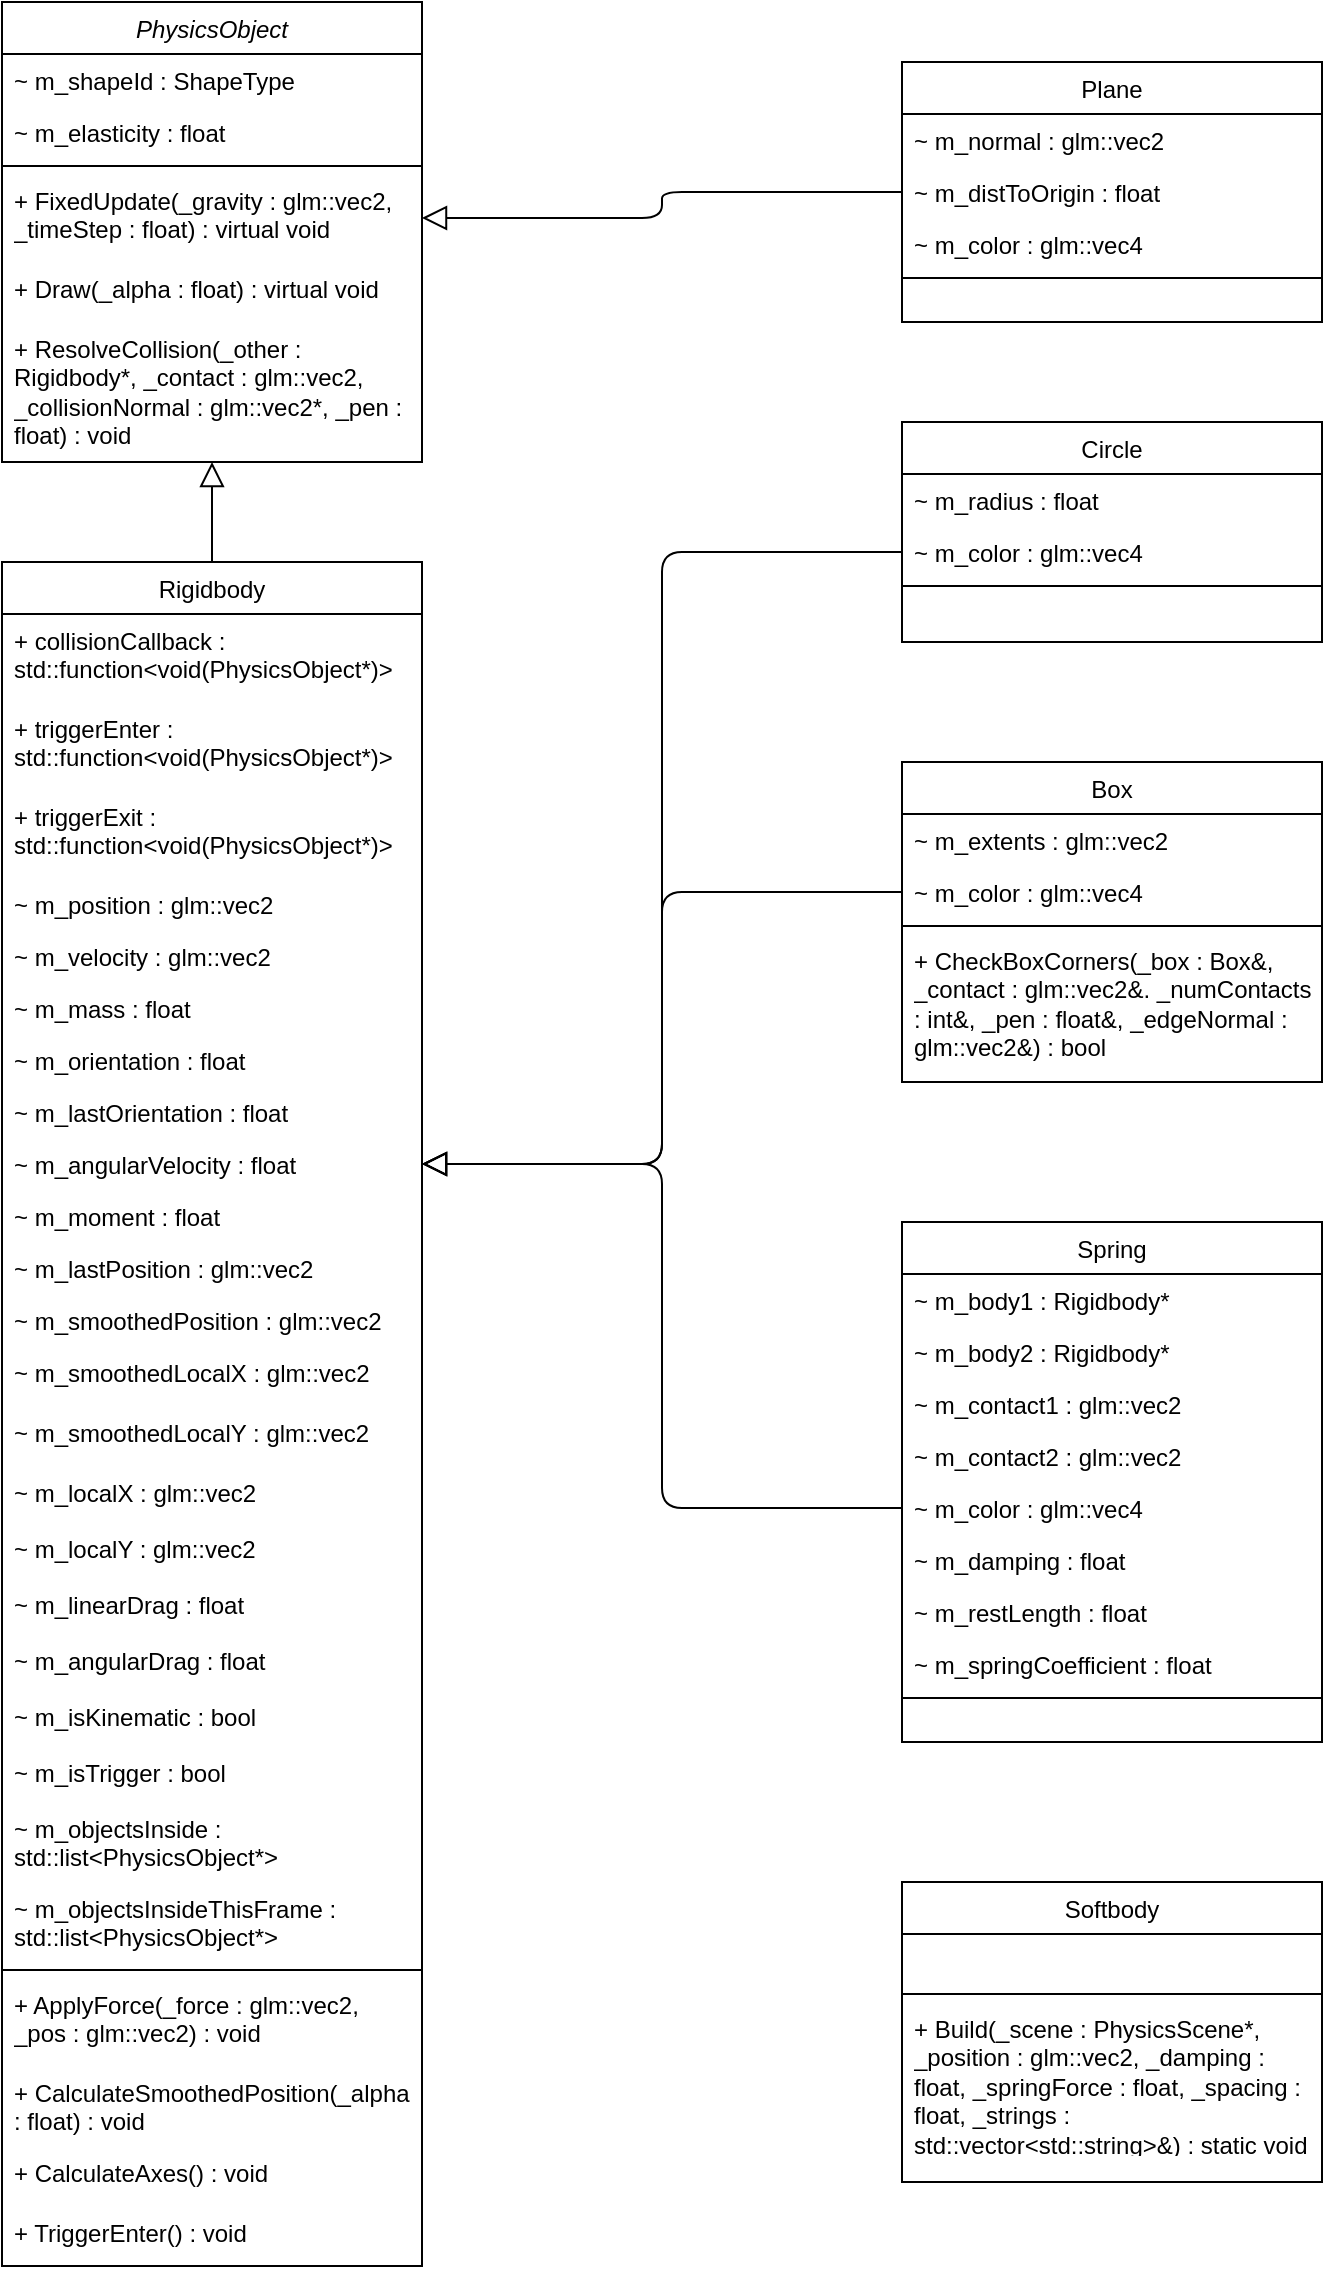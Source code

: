 <mxfile version="20.8.20" type="device"><diagram id="C5RBs43oDa-KdzZeNtuy" name="Page-1"><mxGraphModel dx="1387" dy="836" grid="1" gridSize="10" guides="1" tooltips="1" connect="1" arrows="1" fold="1" page="1" pageScale="1" pageWidth="827" pageHeight="1169" math="0" shadow="0"><root><mxCell id="WIyWlLk6GJQsqaUBKTNV-0"/><mxCell id="WIyWlLk6GJQsqaUBKTNV-1" parent="WIyWlLk6GJQsqaUBKTNV-0"/><mxCell id="zkfFHV4jXpPFQw0GAbJ--0" value="PhysicsObject" style="swimlane;fontStyle=2;align=center;verticalAlign=top;childLayout=stackLayout;horizontal=1;startSize=26;horizontalStack=0;resizeParent=1;resizeLast=0;collapsible=1;marginBottom=0;rounded=0;shadow=0;strokeWidth=1;" parent="WIyWlLk6GJQsqaUBKTNV-1" vertex="1"><mxGeometry x="20" y="20" width="210" height="230" as="geometry"><mxRectangle x="230" y="140" width="160" height="26" as="alternateBounds"/></mxGeometry></mxCell><mxCell id="zkfFHV4jXpPFQw0GAbJ--1" value="~ m_shapeId : ShapeType" style="text;align=left;verticalAlign=top;spacingLeft=4;spacingRight=4;overflow=hidden;rotatable=0;points=[[0,0.5],[1,0.5]];portConstraint=eastwest;" parent="zkfFHV4jXpPFQw0GAbJ--0" vertex="1"><mxGeometry y="26" width="210" height="26" as="geometry"/></mxCell><mxCell id="zkfFHV4jXpPFQw0GAbJ--2" value="~ m_elasticity : float" style="text;align=left;verticalAlign=top;spacingLeft=4;spacingRight=4;overflow=hidden;rotatable=0;points=[[0,0.5],[1,0.5]];portConstraint=eastwest;rounded=0;shadow=0;html=0;" parent="zkfFHV4jXpPFQw0GAbJ--0" vertex="1"><mxGeometry y="52" width="210" height="26" as="geometry"/></mxCell><mxCell id="zkfFHV4jXpPFQw0GAbJ--4" value="" style="line;html=1;strokeWidth=1;align=left;verticalAlign=middle;spacingTop=-1;spacingLeft=3;spacingRight=3;rotatable=0;labelPosition=right;points=[];portConstraint=eastwest;" parent="zkfFHV4jXpPFQw0GAbJ--0" vertex="1"><mxGeometry y="78" width="210" height="8" as="geometry"/></mxCell><mxCell id="zkfFHV4jXpPFQw0GAbJ--5" value="+ FixedUpdate(_gravity : glm::vec2, _timeStep : float) : virtual void" style="text;align=left;verticalAlign=top;spacingLeft=4;spacingRight=4;overflow=hidden;rotatable=0;points=[[0,0.5],[1,0.5]];portConstraint=eastwest;whiteSpace=wrap;" parent="zkfFHV4jXpPFQw0GAbJ--0" vertex="1"><mxGeometry y="86" width="210" height="44" as="geometry"/></mxCell><mxCell id="1_mnKzm8i_RdLQuwg7ku-0" value="+ Draw(_alpha : float) : virtual void" style="text;align=left;verticalAlign=top;spacingLeft=4;spacingRight=4;overflow=hidden;rotatable=0;points=[[0,0.5],[1,0.5]];portConstraint=eastwest;whiteSpace=wrap;" parent="zkfFHV4jXpPFQw0GAbJ--0" vertex="1"><mxGeometry y="130" width="210" height="30" as="geometry"/></mxCell><mxCell id="1_mnKzm8i_RdLQuwg7ku-1" value="+ ResolveCollision(_other : Rigidbody*, _contact : glm::vec2, _collisionNormal : glm::vec2*, _pen : float) : void" style="text;align=left;verticalAlign=top;spacingLeft=4;spacingRight=4;overflow=hidden;rotatable=0;points=[[0,0.5],[1,0.5]];portConstraint=eastwest;whiteSpace=wrap;" parent="zkfFHV4jXpPFQw0GAbJ--0" vertex="1"><mxGeometry y="160" width="210" height="70" as="geometry"/></mxCell><mxCell id="zkfFHV4jXpPFQw0GAbJ--6" value="Rigidbody" style="swimlane;fontStyle=0;align=center;verticalAlign=top;childLayout=stackLayout;horizontal=1;startSize=26;horizontalStack=0;resizeParent=1;resizeLast=0;collapsible=1;marginBottom=0;rounded=0;shadow=0;strokeWidth=1;" parent="WIyWlLk6GJQsqaUBKTNV-1" vertex="1"><mxGeometry x="20" y="300" width="210" height="852" as="geometry"><mxRectangle x="130" y="380" width="160" height="26" as="alternateBounds"/></mxGeometry></mxCell><mxCell id="1_mnKzm8i_RdLQuwg7ku-23" value="+ collisionCallback : std::function&lt;void(PhysicsObject*)&gt;" style="text;align=left;verticalAlign=top;spacingLeft=4;spacingRight=4;overflow=hidden;rotatable=0;points=[[0,0.5],[1,0.5]];portConstraint=eastwest;whiteSpace=wrap;" parent="zkfFHV4jXpPFQw0GAbJ--6" vertex="1"><mxGeometry y="26" width="210" height="44" as="geometry"/></mxCell><mxCell id="1_mnKzm8i_RdLQuwg7ku-24" value="+ triggerEnter : std::function&lt;void(PhysicsObject*)&gt;" style="text;align=left;verticalAlign=top;spacingLeft=4;spacingRight=4;overflow=hidden;rotatable=0;points=[[0,0.5],[1,0.5]];portConstraint=eastwest;whiteSpace=wrap;" parent="zkfFHV4jXpPFQw0GAbJ--6" vertex="1"><mxGeometry y="70" width="210" height="44" as="geometry"/></mxCell><mxCell id="1_mnKzm8i_RdLQuwg7ku-25" value="+ triggerExit : std::function&lt;void(PhysicsObject*)&gt;" style="text;align=left;verticalAlign=top;spacingLeft=4;spacingRight=4;overflow=hidden;rotatable=0;points=[[0,0.5],[1,0.5]];portConstraint=eastwest;whiteSpace=wrap;" parent="zkfFHV4jXpPFQw0GAbJ--6" vertex="1"><mxGeometry y="114" width="210" height="44" as="geometry"/></mxCell><mxCell id="zkfFHV4jXpPFQw0GAbJ--7" value="~ m_position : glm::vec2" style="text;align=left;verticalAlign=top;spacingLeft=4;spacingRight=4;overflow=hidden;rotatable=0;points=[[0,0.5],[1,0.5]];portConstraint=eastwest;" parent="zkfFHV4jXpPFQw0GAbJ--6" vertex="1"><mxGeometry y="158" width="210" height="26" as="geometry"/></mxCell><mxCell id="zkfFHV4jXpPFQw0GAbJ--8" value="~ m_velocity : glm::vec2" style="text;align=left;verticalAlign=top;spacingLeft=4;spacingRight=4;overflow=hidden;rotatable=0;points=[[0,0.5],[1,0.5]];portConstraint=eastwest;rounded=0;shadow=0;html=0;" parent="zkfFHV4jXpPFQw0GAbJ--6" vertex="1"><mxGeometry y="184" width="210" height="26" as="geometry"/></mxCell><mxCell id="zkfFHV4jXpPFQw0GAbJ--10" value="~ m_mass : float" style="text;align=left;verticalAlign=top;spacingLeft=4;spacingRight=4;overflow=hidden;rotatable=0;points=[[0,0.5],[1,0.5]];portConstraint=eastwest;fontStyle=0" parent="zkfFHV4jXpPFQw0GAbJ--6" vertex="1"><mxGeometry y="210" width="210" height="26" as="geometry"/></mxCell><mxCell id="1_mnKzm8i_RdLQuwg7ku-3" value="~ m_orientation : float" style="text;align=left;verticalAlign=top;spacingLeft=4;spacingRight=4;overflow=hidden;rotatable=0;points=[[0,0.5],[1,0.5]];portConstraint=eastwest;fontStyle=0" parent="zkfFHV4jXpPFQw0GAbJ--6" vertex="1"><mxGeometry y="236" width="210" height="26" as="geometry"/></mxCell><mxCell id="1_mnKzm8i_RdLQuwg7ku-4" value="~ m_lastOrientation : float" style="text;align=left;verticalAlign=top;spacingLeft=4;spacingRight=4;overflow=hidden;rotatable=0;points=[[0,0.5],[1,0.5]];portConstraint=eastwest;fontStyle=0" parent="zkfFHV4jXpPFQw0GAbJ--6" vertex="1"><mxGeometry y="262" width="210" height="26" as="geometry"/></mxCell><mxCell id="1_mnKzm8i_RdLQuwg7ku-5" value="~ m_angularVelocity : float" style="text;align=left;verticalAlign=top;spacingLeft=4;spacingRight=4;overflow=hidden;rotatable=0;points=[[0,0.5],[1,0.5]];portConstraint=eastwest;fontStyle=0" parent="zkfFHV4jXpPFQw0GAbJ--6" vertex="1"><mxGeometry y="288" width="210" height="26" as="geometry"/></mxCell><mxCell id="1_mnKzm8i_RdLQuwg7ku-6" value="~ m_moment : float" style="text;align=left;verticalAlign=top;spacingLeft=4;spacingRight=4;overflow=hidden;rotatable=0;points=[[0,0.5],[1,0.5]];portConstraint=eastwest;fontStyle=0" parent="zkfFHV4jXpPFQw0GAbJ--6" vertex="1"><mxGeometry y="314" width="210" height="26" as="geometry"/></mxCell><mxCell id="1_mnKzm8i_RdLQuwg7ku-7" value="~ m_lastPosition : glm::vec2" style="text;align=left;verticalAlign=top;spacingLeft=4;spacingRight=4;overflow=hidden;rotatable=0;points=[[0,0.5],[1,0.5]];portConstraint=eastwest;" parent="zkfFHV4jXpPFQw0GAbJ--6" vertex="1"><mxGeometry y="340" width="210" height="26" as="geometry"/></mxCell><mxCell id="1_mnKzm8i_RdLQuwg7ku-8" value="~ m_smoothedPosition : glm::vec2" style="text;align=left;verticalAlign=top;spacingLeft=4;spacingRight=4;overflow=hidden;rotatable=0;points=[[0,0.5],[1,0.5]];portConstraint=eastwest;whiteSpace=wrap;" parent="zkfFHV4jXpPFQw0GAbJ--6" vertex="1"><mxGeometry y="366" width="210" height="26" as="geometry"/></mxCell><mxCell id="1_mnKzm8i_RdLQuwg7ku-9" value="~ m_smoothedLocalX : glm::vec2" style="text;align=left;verticalAlign=top;spacingLeft=4;spacingRight=4;overflow=hidden;rotatable=0;points=[[0,0.5],[1,0.5]];portConstraint=eastwest;whiteSpace=wrap;" parent="zkfFHV4jXpPFQw0GAbJ--6" vertex="1"><mxGeometry y="392" width="210" height="30" as="geometry"/></mxCell><mxCell id="1_mnKzm8i_RdLQuwg7ku-10" value="~ m_smoothedLocalY : glm::vec2" style="text;align=left;verticalAlign=top;spacingLeft=4;spacingRight=4;overflow=hidden;rotatable=0;points=[[0,0.5],[1,0.5]];portConstraint=eastwest;whiteSpace=wrap;" parent="zkfFHV4jXpPFQw0GAbJ--6" vertex="1"><mxGeometry y="422" width="210" height="30" as="geometry"/></mxCell><mxCell id="1_mnKzm8i_RdLQuwg7ku-12" value="~ m_localX : glm::vec2" style="text;align=left;verticalAlign=top;spacingLeft=4;spacingRight=4;overflow=hidden;rotatable=0;points=[[0,0.5],[1,0.5]];portConstraint=eastwest;whiteSpace=wrap;" parent="zkfFHV4jXpPFQw0GAbJ--6" vertex="1"><mxGeometry y="452" width="210" height="28" as="geometry"/></mxCell><mxCell id="1_mnKzm8i_RdLQuwg7ku-11" value="~ m_localY : glm::vec2" style="text;align=left;verticalAlign=top;spacingLeft=4;spacingRight=4;overflow=hidden;rotatable=0;points=[[0,0.5],[1,0.5]];portConstraint=eastwest;whiteSpace=wrap;" parent="zkfFHV4jXpPFQw0GAbJ--6" vertex="1"><mxGeometry y="480" width="210" height="28" as="geometry"/></mxCell><mxCell id="1_mnKzm8i_RdLQuwg7ku-13" value="~ m_linearDrag : float" style="text;align=left;verticalAlign=top;spacingLeft=4;spacingRight=4;overflow=hidden;rotatable=0;points=[[0,0.5],[1,0.5]];portConstraint=eastwest;whiteSpace=wrap;" parent="zkfFHV4jXpPFQw0GAbJ--6" vertex="1"><mxGeometry y="508" width="210" height="28" as="geometry"/></mxCell><mxCell id="1_mnKzm8i_RdLQuwg7ku-14" value="~ m_angularDrag : float" style="text;align=left;verticalAlign=top;spacingLeft=4;spacingRight=4;overflow=hidden;rotatable=0;points=[[0,0.5],[1,0.5]];portConstraint=eastwest;whiteSpace=wrap;" parent="zkfFHV4jXpPFQw0GAbJ--6" vertex="1"><mxGeometry y="536" width="210" height="28" as="geometry"/></mxCell><mxCell id="1_mnKzm8i_RdLQuwg7ku-16" value="~ m_isKinematic : bool" style="text;align=left;verticalAlign=top;spacingLeft=4;spacingRight=4;overflow=hidden;rotatable=0;points=[[0,0.5],[1,0.5]];portConstraint=eastwest;whiteSpace=wrap;" parent="zkfFHV4jXpPFQw0GAbJ--6" vertex="1"><mxGeometry y="564" width="210" height="28" as="geometry"/></mxCell><mxCell id="1_mnKzm8i_RdLQuwg7ku-15" value="~ m_isTrigger : bool" style="text;align=left;verticalAlign=top;spacingLeft=4;spacingRight=4;overflow=hidden;rotatable=0;points=[[0,0.5],[1,0.5]];portConstraint=eastwest;whiteSpace=wrap;" parent="zkfFHV4jXpPFQw0GAbJ--6" vertex="1"><mxGeometry y="592" width="210" height="28" as="geometry"/></mxCell><mxCell id="1_mnKzm8i_RdLQuwg7ku-17" value="~ m_objectsInside : std::list&lt;PhysicsObject*&gt;" style="text;align=left;verticalAlign=top;spacingLeft=4;spacingRight=4;overflow=hidden;rotatable=0;points=[[0,0.5],[1,0.5]];portConstraint=eastwest;whiteSpace=wrap;" parent="zkfFHV4jXpPFQw0GAbJ--6" vertex="1"><mxGeometry y="620" width="210" height="40" as="geometry"/></mxCell><mxCell id="1_mnKzm8i_RdLQuwg7ku-18" value="~ m_objectsInsideThisFrame : std::list&lt;PhysicsObject*&gt;" style="text;align=left;verticalAlign=top;spacingLeft=4;spacingRight=4;overflow=hidden;rotatable=0;points=[[0,0.5],[1,0.5]];portConstraint=eastwest;whiteSpace=wrap;" parent="zkfFHV4jXpPFQw0GAbJ--6" vertex="1"><mxGeometry y="660" width="210" height="40" as="geometry"/></mxCell><mxCell id="zkfFHV4jXpPFQw0GAbJ--9" value="" style="line;html=1;strokeWidth=1;align=left;verticalAlign=middle;spacingTop=-1;spacingLeft=3;spacingRight=3;rotatable=0;labelPosition=right;points=[];portConstraint=eastwest;" parent="zkfFHV4jXpPFQw0GAbJ--6" vertex="1"><mxGeometry y="700" width="210" height="8" as="geometry"/></mxCell><mxCell id="1_mnKzm8i_RdLQuwg7ku-19" value="+ ApplyForce(_force : glm::vec2, _pos : glm::vec2) : void" style="text;align=left;verticalAlign=top;spacingLeft=4;spacingRight=4;overflow=hidden;rotatable=0;points=[[0,0.5],[1,0.5]];portConstraint=eastwest;whiteSpace=wrap;" parent="zkfFHV4jXpPFQw0GAbJ--6" vertex="1"><mxGeometry y="708" width="210" height="44" as="geometry"/></mxCell><mxCell id="1_mnKzm8i_RdLQuwg7ku-22" value="+ CalculateSmoothedPosition(_alpha : float) : void" style="text;align=left;verticalAlign=top;spacingLeft=4;spacingRight=4;overflow=hidden;rotatable=0;points=[[0,0.5],[1,0.5]];portConstraint=eastwest;whiteSpace=wrap;" parent="zkfFHV4jXpPFQw0GAbJ--6" vertex="1"><mxGeometry y="752" width="210" height="40" as="geometry"/></mxCell><mxCell id="1_mnKzm8i_RdLQuwg7ku-21" value="+ CalculateAxes() : void" style="text;align=left;verticalAlign=top;spacingLeft=4;spacingRight=4;overflow=hidden;rotatable=0;points=[[0,0.5],[1,0.5]];portConstraint=eastwest;whiteSpace=wrap;" parent="zkfFHV4jXpPFQw0GAbJ--6" vertex="1"><mxGeometry y="792" width="210" height="30" as="geometry"/></mxCell><mxCell id="1_mnKzm8i_RdLQuwg7ku-26" value="+ TriggerEnter() : void" style="text;align=left;verticalAlign=top;spacingLeft=4;spacingRight=4;overflow=hidden;rotatable=0;points=[[0,0.5],[1,0.5]];portConstraint=eastwest;whiteSpace=wrap;" parent="zkfFHV4jXpPFQw0GAbJ--6" vertex="1"><mxGeometry y="822" width="210" height="30" as="geometry"/></mxCell><mxCell id="zkfFHV4jXpPFQw0GAbJ--12" value="" style="endArrow=block;endSize=10;endFill=0;shadow=0;strokeWidth=1;rounded=0;edgeStyle=elbowEdgeStyle;elbow=vertical;" parent="WIyWlLk6GJQsqaUBKTNV-1" source="zkfFHV4jXpPFQw0GAbJ--6" target="zkfFHV4jXpPFQw0GAbJ--0" edge="1"><mxGeometry width="160" relative="1" as="geometry"><mxPoint x="200" y="203" as="sourcePoint"/><mxPoint x="200" y="203" as="targetPoint"/></mxGeometry></mxCell><mxCell id="1_mnKzm8i_RdLQuwg7ku-27" value="Plane" style="swimlane;fontStyle=0;align=center;verticalAlign=top;childLayout=stackLayout;horizontal=1;startSize=26;horizontalStack=0;resizeParent=1;resizeLast=0;collapsible=1;marginBottom=0;rounded=0;shadow=0;strokeWidth=1;" parent="WIyWlLk6GJQsqaUBKTNV-1" vertex="1"><mxGeometry x="470" y="50" width="210" height="130" as="geometry"><mxRectangle x="230" y="140" width="160" height="26" as="alternateBounds"/></mxGeometry></mxCell><mxCell id="1_mnKzm8i_RdLQuwg7ku-28" value="~ m_normal : glm::vec2" style="text;align=left;verticalAlign=top;spacingLeft=4;spacingRight=4;overflow=hidden;rotatable=0;points=[[0,0.5],[1,0.5]];portConstraint=eastwest;" parent="1_mnKzm8i_RdLQuwg7ku-27" vertex="1"><mxGeometry y="26" width="210" height="26" as="geometry"/></mxCell><mxCell id="1_mnKzm8i_RdLQuwg7ku-29" value="~ m_distToOrigin : float" style="text;align=left;verticalAlign=top;spacingLeft=4;spacingRight=4;overflow=hidden;rotatable=0;points=[[0,0.5],[1,0.5]];portConstraint=eastwest;rounded=0;shadow=0;html=0;" parent="1_mnKzm8i_RdLQuwg7ku-27" vertex="1"><mxGeometry y="52" width="210" height="26" as="geometry"/></mxCell><mxCell id="1_mnKzm8i_RdLQuwg7ku-34" value="~ m_color : glm::vec4" style="text;align=left;verticalAlign=top;spacingLeft=4;spacingRight=4;overflow=hidden;rotatable=0;points=[[0,0.5],[1,0.5]];portConstraint=eastwest;rounded=0;shadow=0;html=0;" parent="1_mnKzm8i_RdLQuwg7ku-27" vertex="1"><mxGeometry y="78" width="210" height="26" as="geometry"/></mxCell><mxCell id="1_mnKzm8i_RdLQuwg7ku-30" value="" style="line;html=1;strokeWidth=1;align=left;verticalAlign=middle;spacingTop=-1;spacingLeft=3;spacingRight=3;rotatable=0;labelPosition=right;points=[];portConstraint=eastwest;" parent="1_mnKzm8i_RdLQuwg7ku-27" vertex="1"><mxGeometry y="104" width="210" height="8" as="geometry"/></mxCell><mxCell id="1_mnKzm8i_RdLQuwg7ku-35" style="edgeStyle=elbowEdgeStyle;rounded=1;orthogonalLoop=1;jettySize=auto;html=1;exitX=1;exitY=0.5;exitDx=0;exitDy=0;entryX=0;entryY=0.5;entryDx=0;entryDy=0;endArrow=none;endFill=0;endSize=10;startArrow=block;startFill=0;startSize=10;" parent="WIyWlLk6GJQsqaUBKTNV-1" source="zkfFHV4jXpPFQw0GAbJ--5" target="1_mnKzm8i_RdLQuwg7ku-29" edge="1"><mxGeometry relative="1" as="geometry"/></mxCell><mxCell id="1_mnKzm8i_RdLQuwg7ku-36" value="Circle" style="swimlane;fontStyle=0;align=center;verticalAlign=top;childLayout=stackLayout;horizontal=1;startSize=26;horizontalStack=0;resizeParent=1;resizeLast=0;collapsible=1;marginBottom=0;rounded=0;shadow=0;strokeWidth=1;" parent="WIyWlLk6GJQsqaUBKTNV-1" vertex="1"><mxGeometry x="470" y="230" width="210" height="110" as="geometry"><mxRectangle x="230" y="140" width="160" height="26" as="alternateBounds"/></mxGeometry></mxCell><mxCell id="1_mnKzm8i_RdLQuwg7ku-37" value="~ m_radius : float" style="text;align=left;verticalAlign=top;spacingLeft=4;spacingRight=4;overflow=hidden;rotatable=0;points=[[0,0.5],[1,0.5]];portConstraint=eastwest;" parent="1_mnKzm8i_RdLQuwg7ku-36" vertex="1"><mxGeometry y="26" width="210" height="26" as="geometry"/></mxCell><mxCell id="1_mnKzm8i_RdLQuwg7ku-38" value="~ m_color : glm::vec4" style="text;align=left;verticalAlign=top;spacingLeft=4;spacingRight=4;overflow=hidden;rotatable=0;points=[[0,0.5],[1,0.5]];portConstraint=eastwest;rounded=0;shadow=0;html=0;" parent="1_mnKzm8i_RdLQuwg7ku-36" vertex="1"><mxGeometry y="52" width="210" height="26" as="geometry"/></mxCell><mxCell id="1_mnKzm8i_RdLQuwg7ku-40" value="" style="line;html=1;strokeWidth=1;align=left;verticalAlign=middle;spacingTop=-1;spacingLeft=3;spacingRight=3;rotatable=0;labelPosition=right;points=[];portConstraint=eastwest;" parent="1_mnKzm8i_RdLQuwg7ku-36" vertex="1"><mxGeometry y="78" width="210" height="8" as="geometry"/></mxCell><mxCell id="1_mnKzm8i_RdLQuwg7ku-42" style="edgeStyle=elbowEdgeStyle;rounded=1;orthogonalLoop=1;jettySize=auto;html=1;exitX=1;exitY=0.5;exitDx=0;exitDy=0;entryX=0;entryY=0.5;entryDx=0;entryDy=0;endArrow=none;endFill=0;endSize=10;startSize=10;startArrow=block;startFill=0;" parent="WIyWlLk6GJQsqaUBKTNV-1" source="1_mnKzm8i_RdLQuwg7ku-5" target="1_mnKzm8i_RdLQuwg7ku-38" edge="1"><mxGeometry relative="1" as="geometry"/></mxCell><mxCell id="1_mnKzm8i_RdLQuwg7ku-43" value="Box" style="swimlane;fontStyle=0;align=center;verticalAlign=top;childLayout=stackLayout;horizontal=1;startSize=26;horizontalStack=0;resizeParent=1;resizeLast=0;collapsible=1;marginBottom=0;rounded=0;shadow=0;strokeWidth=1;" parent="WIyWlLk6GJQsqaUBKTNV-1" vertex="1"><mxGeometry x="470" y="400" width="210" height="160" as="geometry"><mxRectangle x="230" y="140" width="160" height="26" as="alternateBounds"/></mxGeometry></mxCell><mxCell id="1_mnKzm8i_RdLQuwg7ku-44" value="~ m_extents : glm::vec2" style="text;align=left;verticalAlign=top;spacingLeft=4;spacingRight=4;overflow=hidden;rotatable=0;points=[[0,0.5],[1,0.5]];portConstraint=eastwest;" parent="1_mnKzm8i_RdLQuwg7ku-43" vertex="1"><mxGeometry y="26" width="210" height="26" as="geometry"/></mxCell><mxCell id="1_mnKzm8i_RdLQuwg7ku-45" value="~ m_color : glm::vec4" style="text;align=left;verticalAlign=top;spacingLeft=4;spacingRight=4;overflow=hidden;rotatable=0;points=[[0,0.5],[1,0.5]];portConstraint=eastwest;rounded=0;shadow=0;html=0;" parent="1_mnKzm8i_RdLQuwg7ku-43" vertex="1"><mxGeometry y="52" width="210" height="26" as="geometry"/></mxCell><mxCell id="1_mnKzm8i_RdLQuwg7ku-46" value="" style="line;html=1;strokeWidth=1;align=left;verticalAlign=middle;spacingTop=-1;spacingLeft=3;spacingRight=3;rotatable=0;labelPosition=right;points=[];portConstraint=eastwest;" parent="1_mnKzm8i_RdLQuwg7ku-43" vertex="1"><mxGeometry y="78" width="210" height="8" as="geometry"/></mxCell><mxCell id="1_mnKzm8i_RdLQuwg7ku-47" value="+ CheckBoxCorners(_box : Box&amp;, _contact : glm::vec2&amp;. _numContacts : int&amp;, _pen : float&amp;, _edgeNormal : glm::vec2&amp;) : bool" style="text;align=left;verticalAlign=top;spacingLeft=4;spacingRight=4;overflow=hidden;rotatable=0;points=[[0,0.5],[1,0.5]];portConstraint=eastwest;rounded=0;shadow=0;html=0;whiteSpace=wrap;" parent="1_mnKzm8i_RdLQuwg7ku-43" vertex="1"><mxGeometry y="86" width="210" height="74" as="geometry"/></mxCell><mxCell id="1_mnKzm8i_RdLQuwg7ku-48" style="edgeStyle=elbowEdgeStyle;rounded=1;orthogonalLoop=1;jettySize=auto;html=1;exitX=1;exitY=0.5;exitDx=0;exitDy=0;entryX=0;entryY=0.5;entryDx=0;entryDy=0;endArrow=none;endFill=0;endSize=10;startArrow=block;startFill=0;startSize=10;" parent="WIyWlLk6GJQsqaUBKTNV-1" source="1_mnKzm8i_RdLQuwg7ku-5" target="1_mnKzm8i_RdLQuwg7ku-45" edge="1"><mxGeometry relative="1" as="geometry"/></mxCell><mxCell id="1_mnKzm8i_RdLQuwg7ku-49" value="Spring" style="swimlane;fontStyle=0;align=center;verticalAlign=top;childLayout=stackLayout;horizontal=1;startSize=26;horizontalStack=0;resizeParent=1;resizeLast=0;collapsible=1;marginBottom=0;rounded=0;shadow=0;strokeWidth=1;" parent="WIyWlLk6GJQsqaUBKTNV-1" vertex="1"><mxGeometry x="470" y="630" width="210" height="260" as="geometry"><mxRectangle x="230" y="140" width="160" height="26" as="alternateBounds"/></mxGeometry></mxCell><mxCell id="1_mnKzm8i_RdLQuwg7ku-50" value="~ m_body1 : Rigidbody*" style="text;align=left;verticalAlign=top;spacingLeft=4;spacingRight=4;overflow=hidden;rotatable=0;points=[[0,0.5],[1,0.5]];portConstraint=eastwest;" parent="1_mnKzm8i_RdLQuwg7ku-49" vertex="1"><mxGeometry y="26" width="210" height="26" as="geometry"/></mxCell><mxCell id="1_mnKzm8i_RdLQuwg7ku-51" value="~ m_body2 : Rigidbody*" style="text;align=left;verticalAlign=top;spacingLeft=4;spacingRight=4;overflow=hidden;rotatable=0;points=[[0,0.5],[1,0.5]];portConstraint=eastwest;rounded=0;shadow=0;html=0;" parent="1_mnKzm8i_RdLQuwg7ku-49" vertex="1"><mxGeometry y="52" width="210" height="26" as="geometry"/></mxCell><mxCell id="1_mnKzm8i_RdLQuwg7ku-54" value="~ m_contact1 : glm::vec2" style="text;align=left;verticalAlign=top;spacingLeft=4;spacingRight=4;overflow=hidden;rotatable=0;points=[[0,0.5],[1,0.5]];portConstraint=eastwest;rounded=0;shadow=0;html=0;" parent="1_mnKzm8i_RdLQuwg7ku-49" vertex="1"><mxGeometry y="78" width="210" height="26" as="geometry"/></mxCell><mxCell id="1_mnKzm8i_RdLQuwg7ku-55" value="~ m_contact2 : glm::vec2" style="text;align=left;verticalAlign=top;spacingLeft=4;spacingRight=4;overflow=hidden;rotatable=0;points=[[0,0.5],[1,0.5]];portConstraint=eastwest;rounded=0;shadow=0;html=0;" parent="1_mnKzm8i_RdLQuwg7ku-49" vertex="1"><mxGeometry y="104" width="210" height="26" as="geometry"/></mxCell><mxCell id="1_mnKzm8i_RdLQuwg7ku-56" value="~ m_color : glm::vec4" style="text;align=left;verticalAlign=top;spacingLeft=4;spacingRight=4;overflow=hidden;rotatable=0;points=[[0,0.5],[1,0.5]];portConstraint=eastwest;rounded=0;shadow=0;html=0;" parent="1_mnKzm8i_RdLQuwg7ku-49" vertex="1"><mxGeometry y="130" width="210" height="26" as="geometry"/></mxCell><mxCell id="1_mnKzm8i_RdLQuwg7ku-57" value="~ m_damping : float" style="text;align=left;verticalAlign=top;spacingLeft=4;spacingRight=4;overflow=hidden;rotatable=0;points=[[0,0.5],[1,0.5]];portConstraint=eastwest;rounded=0;shadow=0;html=0;" parent="1_mnKzm8i_RdLQuwg7ku-49" vertex="1"><mxGeometry y="156" width="210" height="26" as="geometry"/></mxCell><mxCell id="1_mnKzm8i_RdLQuwg7ku-58" value="~ m_restLength : float" style="text;align=left;verticalAlign=top;spacingLeft=4;spacingRight=4;overflow=hidden;rotatable=0;points=[[0,0.5],[1,0.5]];portConstraint=eastwest;rounded=0;shadow=0;html=0;" parent="1_mnKzm8i_RdLQuwg7ku-49" vertex="1"><mxGeometry y="182" width="210" height="26" as="geometry"/></mxCell><mxCell id="1_mnKzm8i_RdLQuwg7ku-59" value="~ m_springCoefficient : float" style="text;align=left;verticalAlign=top;spacingLeft=4;spacingRight=4;overflow=hidden;rotatable=0;points=[[0,0.5],[1,0.5]];portConstraint=eastwest;rounded=0;shadow=0;html=0;" parent="1_mnKzm8i_RdLQuwg7ku-49" vertex="1"><mxGeometry y="208" width="210" height="26" as="geometry"/></mxCell><mxCell id="1_mnKzm8i_RdLQuwg7ku-52" value="" style="line;html=1;strokeWidth=1;align=left;verticalAlign=middle;spacingTop=-1;spacingLeft=3;spacingRight=3;rotatable=0;labelPosition=right;points=[];portConstraint=eastwest;" parent="1_mnKzm8i_RdLQuwg7ku-49" vertex="1"><mxGeometry y="234" width="210" height="8" as="geometry"/></mxCell><mxCell id="1_mnKzm8i_RdLQuwg7ku-60" style="edgeStyle=elbowEdgeStyle;rounded=1;orthogonalLoop=1;jettySize=auto;html=1;exitX=1;exitY=0.5;exitDx=0;exitDy=0;entryX=0;entryY=0.5;entryDx=0;entryDy=0;endArrow=none;endFill=0;endSize=10;startSize=10;startArrow=block;startFill=0;" parent="WIyWlLk6GJQsqaUBKTNV-1" source="1_mnKzm8i_RdLQuwg7ku-5" target="1_mnKzm8i_RdLQuwg7ku-56" edge="1"><mxGeometry relative="1" as="geometry"/></mxCell><mxCell id="1_mnKzm8i_RdLQuwg7ku-61" value="Softbody" style="swimlane;fontStyle=0;align=center;verticalAlign=top;childLayout=stackLayout;horizontal=1;startSize=26;horizontalStack=0;resizeParent=1;resizeLast=0;collapsible=1;marginBottom=0;rounded=0;shadow=0;strokeWidth=1;" parent="WIyWlLk6GJQsqaUBKTNV-1" vertex="1"><mxGeometry x="470" y="960" width="210" height="150" as="geometry"><mxRectangle x="230" y="140" width="160" height="26" as="alternateBounds"/></mxGeometry></mxCell><mxCell id="1_mnKzm8i_RdLQuwg7ku-63" value=" " style="text;align=left;verticalAlign=top;spacingLeft=4;spacingRight=4;overflow=hidden;rotatable=0;points=[[0,0.5],[1,0.5]];portConstraint=eastwest;rounded=0;shadow=0;html=0;" parent="1_mnKzm8i_RdLQuwg7ku-61" vertex="1"><mxGeometry y="26" width="210" height="26" as="geometry"/></mxCell><mxCell id="1_mnKzm8i_RdLQuwg7ku-64" value="" style="line;html=1;strokeWidth=1;align=left;verticalAlign=middle;spacingTop=-1;spacingLeft=3;spacingRight=3;rotatable=0;labelPosition=right;points=[];portConstraint=eastwest;" parent="1_mnKzm8i_RdLQuwg7ku-61" vertex="1"><mxGeometry y="52" width="210" height="8" as="geometry"/></mxCell><mxCell id="1_mnKzm8i_RdLQuwg7ku-65" value="+ Build(_scene : PhysicsScene*, _position : glm::vec2, _damping : float, _springForce : float, _spacing : float, _strings : std::vector&lt;std::string&gt;&amp;) : static void" style="text;align=left;verticalAlign=top;spacingLeft=4;spacingRight=4;overflow=hidden;rotatable=0;points=[[0,0.5],[1,0.5]];portConstraint=eastwest;rounded=0;shadow=0;html=0;whiteSpace=wrap;" parent="1_mnKzm8i_RdLQuwg7ku-61" vertex="1"><mxGeometry y="60" width="210" height="74" as="geometry"/></mxCell></root></mxGraphModel></diagram></mxfile>